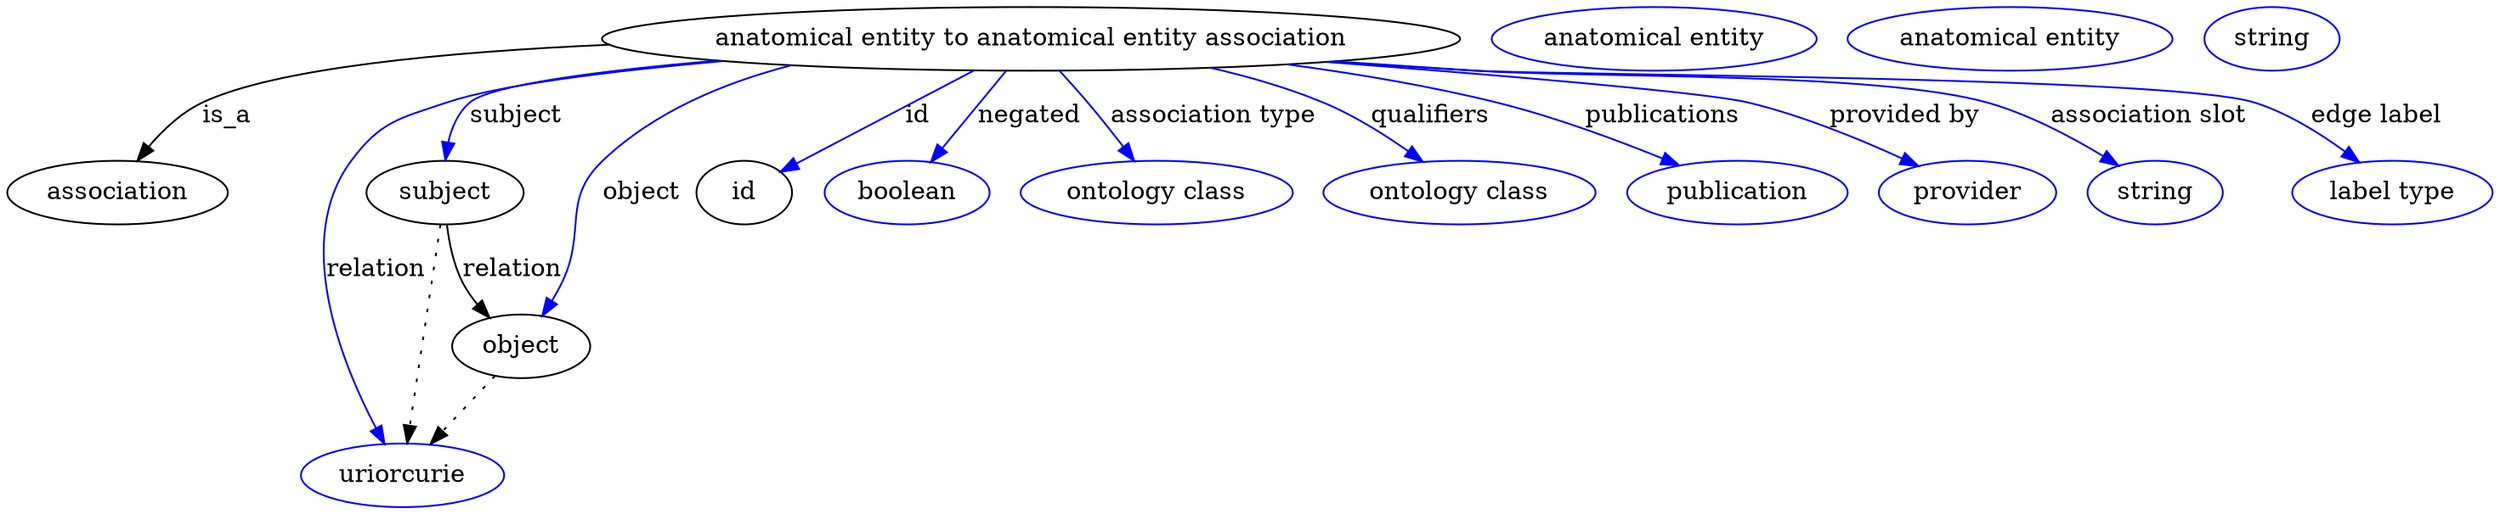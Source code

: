 digraph {
	graph [bb="0,0,1175.5,283"];
	node [label="\N"];
	"anatomical entity to anatomical entity association"	 [height=0.5,
		label="anatomical entity to anatomical entity association",
		pos="496.05,265",
		width=5.1815];
	association	 [height=0.5,
		pos="50.046,178",
		width=1.3902];
	"anatomical entity to anatomical entity association" -> association	 [label=is_a,
		lp="103.05,221.5",
		pos="e,59.666,195.81 332.2,256.38 229.88,249.96 113.59,240.36 92.046,229 81.326,223.35 72.301,213.67 65.397,204.26"];
	subject	 [height=0.5,
		pos="203.05,178",
		width=0.99297];
	"anatomical entity to anatomical entity association" -> subject	 [color=blue,
		label=subject,
		lp="241.55,221.5",
		pos="e,205.08,196.09 356.52,252.99 294.72,246.51 233.35,238 222.05,229 214.87,223.29 210.41,214.58 207.63,205.97",
		style=solid];
	relation	 [color=blue,
		height=0.5,
		label=uriorcurie,
		pos="185.05,18",
		width=1.2638];
	"anatomical entity to anatomical entity association" -> relation	 [color=blue,
		label=relation,
		lp="167.05,134.5",
		pos="e,175.27,35.659 352.85,253.39 294.3,247.35 234.04,239.11 207.05,229 182.46,219.79 171.64,218.46 158.05,196 129.37,148.63 153.31,\
81.572 170.78,44.765",
		style=solid];
	object	 [height=0.5,
		pos="245.05,91",
		width=0.9027];
	"anatomical entity to anatomical entity association" -> object	 [color=blue,
		label=object,
		lp="301.05,178",
		pos="e,253.2,108.44 422,248.42 369.1,235.22 303.92,215.74 284.05,196 261.11,173.22 272.73,157.14 261.05,127 259.86,123.94 258.55,120.76 \
257.22,117.62",
		style=solid];
	id	 [height=0.5,
		pos="354.05,178",
		width=0.75];
	"anatomical entity to anatomical entity association" -> id	 [color=blue,
		label=id,
		lp="439.55,221.5",
		pos="e,373.95,190.19 466.97,247.18 442.36,232.11 407.29,210.62 382.78,195.6",
		style=solid];
	negated	 [color=blue,
		height=0.5,
		label=boolean,
		pos="437.05,178",
		width=1.0652];
	"anatomical entity to anatomical entity association" -> negated	 [color=blue,
		label=negated,
		lp="492.55,221.5",
		pos="e,448.85,195.41 483.82,246.97 475.4,234.56 464.09,217.88 454.7,204.03",
		style=solid];
	"association type"	 [color=blue,
		height=0.5,
		label="ontology class",
		pos="555.05,178",
		width=1.7151];
	"anatomical entity to anatomical entity association" -> "association type"	 [color=blue,
		label="association type",
		lp="574.05,221.5",
		pos="e,543.04,195.71 508.27,246.97 516.63,234.64 527.85,218.1 537.21,204.3",
		style=solid];
	qualifiers	 [color=blue,
		height=0.5,
		label="ontology class",
		pos="696.05,178",
		width=1.7151];
	"anatomical entity to anatomical entity association" -> qualifiers	 [color=blue,
		label=qualifiers,
		lp="674.05,221.5",
		pos="e,675.16,195.14 569.48,248.36 587.11,243.19 605.59,236.77 622.05,229 637.79,221.57 653.86,210.93 666.99,201.29",
		style=solid];
	publications	 [color=blue,
		height=0.5,
		label=publication,
		pos="826.05,178",
		width=1.3902];
	"anatomical entity to anatomical entity association" -> publications	 [color=blue,
		label=publications,
		lp="779.55,221.5",
		pos="e,796.15,192.73 607.21,250.5 638.83,245.1 673.08,238.03 704.05,229 732.52,220.7 763.33,207.79 786.86,197.03",
		style=solid];
	"provided by"	 [color=blue,
		height=0.5,
		label=provider,
		pos="934.05,178",
		width=1.1193];
	"anatomical entity to anatomical entity association" -> "provided by"	 [color=blue,
		label="provided by",
		lp="894.05,221.5",
		pos="e,907.92,192.1 627.18,252.16 707.53,243.96 798.46,233.97 817.05,229 845.52,221.38 875.98,207.92 898.69,196.73",
		style=solid];
	"association slot"	 [color=blue,
		height=0.5,
		label=string,
		pos="1023,178",
		width=0.84854];
	"anatomical entity to anatomical entity association" -> "association slot"	 [color=blue,
		label="association slot",
		lp="1008,221.5",
		pos="e,1003.7,192 629.66,252.43 650.53,250.56 671.87,248.69 692.05,247 798.2,238.13 828.99,259.53 931.05,229 953.99,222.14 977.57,208.92 \
995.11,197.66",
		style=solid];
	"edge label"	 [color=blue,
		height=0.5,
		label="label type",
		pos="1130,178",
		width=1.2638];
	"anatomical entity to anatomical entity association" -> "edge label"	 [color=blue,
		label="edge label",
		lp="1111,221.5",
		pos="e,1111.6,194.61 627.24,252.19 648.88,250.29 671.08,248.48 692.05,247 772.39,241.32 977.6,254.36 1054,229 1072,223.03 1089.8,211.56 \
1103.6,201",
		style=solid];
	subject -> relation	 [pos="e,187.1,36.223 201.02,159.96 197.91,132.35 191.95,79.375 188.25,46.525",
		style=dotted];
	subject -> object	 [label=relation,
		lp="240.05,134.5",
		pos="e,231.43,107.49 207.18,159.99 209.85,149.97 213.81,137.45 219.05,127 220.95,123.2 223.24,119.37 225.66,115.69"];
	"anatomical entity to anatomical entity association_subject"	 [color=blue,
		height=0.5,
		label="anatomical entity",
		pos="773.05,265",
		width=2.004];
	object -> relation	 [pos="e,199.23,35.261 231.43,74.435 223.85,65.207 214.25,53.528 205.75,43.191",
		style=dotted];
	"anatomical entity to anatomical entity association_object"	 [color=blue,
		height=0.5,
		label="anatomical entity",
		pos="935.05,265",
		width=2.004];
	association_id	 [color=blue,
		height=0.5,
		label=string,
		pos="1056,265",
		width=0.84854];
}
